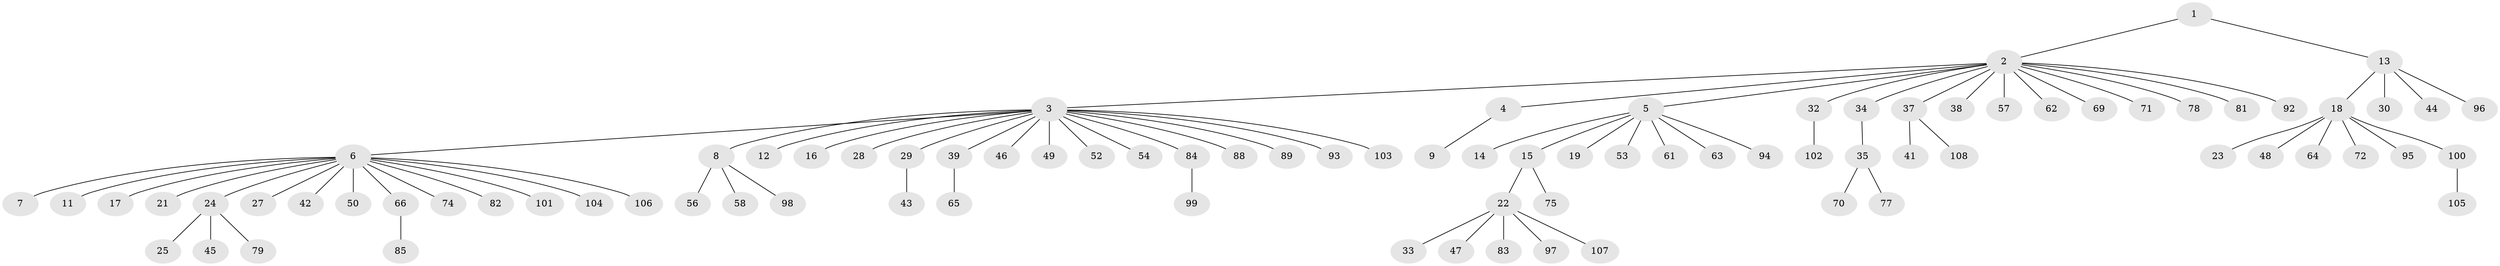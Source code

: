 // Generated by graph-tools (version 1.1) at 2025/23/03/03/25 07:23:54]
// undirected, 89 vertices, 88 edges
graph export_dot {
graph [start="1"]
  node [color=gray90,style=filled];
  1 [super="+59"];
  2 [super="+67"];
  3 [super="+26"];
  4;
  5 [super="+90"];
  6 [super="+51"];
  7;
  8 [super="+10"];
  9;
  11;
  12;
  13 [super="+76"];
  14;
  15;
  16 [super="+20"];
  17 [super="+86"];
  18 [super="+40"];
  19;
  21;
  22 [super="+91"];
  23;
  24 [super="+87"];
  25 [super="+31"];
  27 [super="+109"];
  28;
  29 [super="+36"];
  30;
  32 [super="+60"];
  33;
  34;
  35 [super="+68"];
  37 [super="+73"];
  38;
  39;
  41;
  42;
  43;
  44;
  45;
  46;
  47;
  48;
  49;
  50;
  52;
  53 [super="+55"];
  54;
  56;
  57;
  58;
  61;
  62 [super="+80"];
  63;
  64;
  65;
  66;
  69;
  70;
  71;
  72;
  74;
  75;
  77;
  78;
  79;
  81;
  82;
  83;
  84;
  85;
  88;
  89;
  92;
  93;
  94;
  95;
  96;
  97;
  98;
  99;
  100;
  101;
  102;
  103;
  104;
  105;
  106;
  107;
  108;
  1 -- 2;
  1 -- 13;
  2 -- 3;
  2 -- 4;
  2 -- 5;
  2 -- 32;
  2 -- 34;
  2 -- 37;
  2 -- 38;
  2 -- 57;
  2 -- 62;
  2 -- 69;
  2 -- 71;
  2 -- 78;
  2 -- 92;
  2 -- 81;
  3 -- 6;
  3 -- 8;
  3 -- 12;
  3 -- 16;
  3 -- 28;
  3 -- 29;
  3 -- 39;
  3 -- 46;
  3 -- 49;
  3 -- 52;
  3 -- 54;
  3 -- 84;
  3 -- 88;
  3 -- 93;
  3 -- 89;
  3 -- 103;
  4 -- 9;
  5 -- 14;
  5 -- 15;
  5 -- 19;
  5 -- 53;
  5 -- 61;
  5 -- 63;
  5 -- 94;
  6 -- 7;
  6 -- 11;
  6 -- 17;
  6 -- 21;
  6 -- 24;
  6 -- 27;
  6 -- 42;
  6 -- 50;
  6 -- 74;
  6 -- 82;
  6 -- 101;
  6 -- 104;
  6 -- 106;
  6 -- 66;
  8 -- 56;
  8 -- 58;
  8 -- 98;
  13 -- 18;
  13 -- 30;
  13 -- 44;
  13 -- 96;
  15 -- 22;
  15 -- 75;
  18 -- 23;
  18 -- 48;
  18 -- 64;
  18 -- 72;
  18 -- 95;
  18 -- 100;
  22 -- 33;
  22 -- 47;
  22 -- 83;
  22 -- 107;
  22 -- 97;
  24 -- 25;
  24 -- 45;
  24 -- 79;
  29 -- 43;
  32 -- 102;
  34 -- 35;
  35 -- 77;
  35 -- 70;
  37 -- 41;
  37 -- 108;
  39 -- 65;
  66 -- 85;
  84 -- 99;
  100 -- 105;
}
